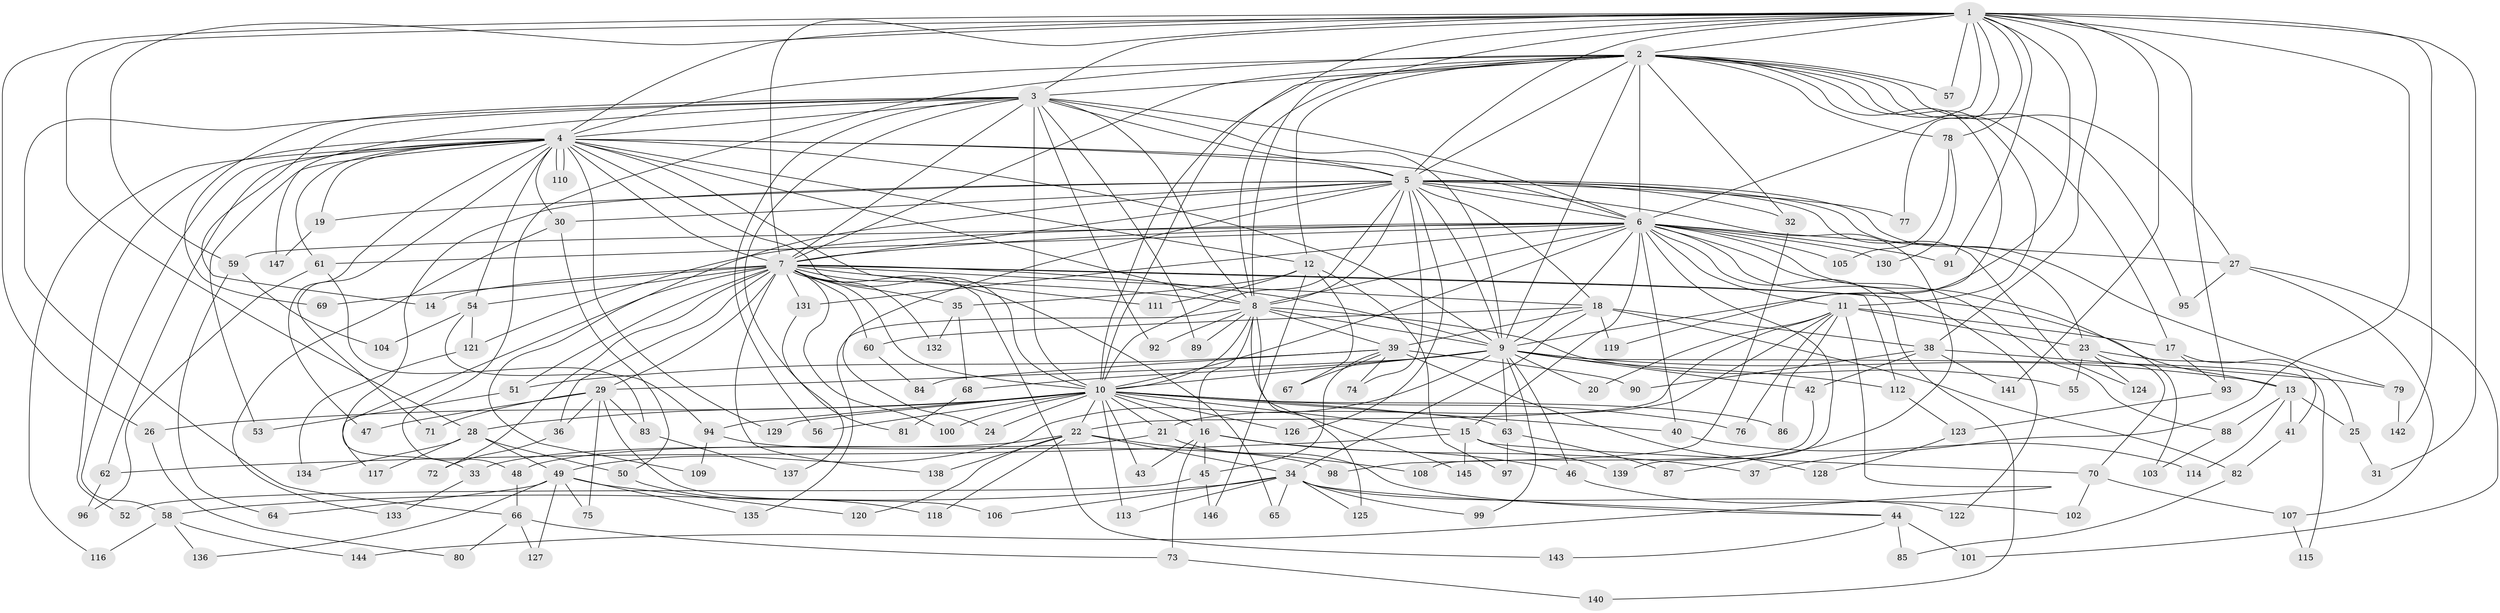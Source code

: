 // coarse degree distribution, {18: 0.017241379310344827, 40: 0.017241379310344827, 17: 0.017241379310344827, 16: 0.017241379310344827, 15: 0.017241379310344827, 20: 0.017241379310344827, 6: 0.06896551724137931, 2: 0.41379310344827586, 5: 0.06896551724137931, 7: 0.034482758620689655, 4: 0.05172413793103448, 13: 0.017241379310344827, 3: 0.1724137931034483, 8: 0.017241379310344827, 1: 0.05172413793103448}
// Generated by graph-tools (version 1.1) at 2025/17/03/04/25 18:17:32]
// undirected, 147 vertices, 319 edges
graph export_dot {
graph [start="1"]
  node [color=gray90,style=filled];
  1;
  2;
  3;
  4;
  5;
  6;
  7;
  8;
  9;
  10;
  11;
  12;
  13;
  14;
  15;
  16;
  17;
  18;
  19;
  20;
  21;
  22;
  23;
  24;
  25;
  26;
  27;
  28;
  29;
  30;
  31;
  32;
  33;
  34;
  35;
  36;
  37;
  38;
  39;
  40;
  41;
  42;
  43;
  44;
  45;
  46;
  47;
  48;
  49;
  50;
  51;
  52;
  53;
  54;
  55;
  56;
  57;
  58;
  59;
  60;
  61;
  62;
  63;
  64;
  65;
  66;
  67;
  68;
  69;
  70;
  71;
  72;
  73;
  74;
  75;
  76;
  77;
  78;
  79;
  80;
  81;
  82;
  83;
  84;
  85;
  86;
  87;
  88;
  89;
  90;
  91;
  92;
  93;
  94;
  95;
  96;
  97;
  98;
  99;
  100;
  101;
  102;
  103;
  104;
  105;
  106;
  107;
  108;
  109;
  110;
  111;
  112;
  113;
  114;
  115;
  116;
  117;
  118;
  119;
  120;
  121;
  122;
  123;
  124;
  125;
  126;
  127;
  128;
  129;
  130;
  131;
  132;
  133;
  134;
  135;
  136;
  137;
  138;
  139;
  140;
  141;
  142;
  143;
  144;
  145;
  146;
  147;
  1 -- 2;
  1 -- 3;
  1 -- 4;
  1 -- 5;
  1 -- 6;
  1 -- 7;
  1 -- 8;
  1 -- 9;
  1 -- 10;
  1 -- 26;
  1 -- 28;
  1 -- 31;
  1 -- 37;
  1 -- 38;
  1 -- 57;
  1 -- 59;
  1 -- 77;
  1 -- 78;
  1 -- 91;
  1 -- 93;
  1 -- 141;
  1 -- 142;
  2 -- 3;
  2 -- 4;
  2 -- 5;
  2 -- 6;
  2 -- 7;
  2 -- 8;
  2 -- 9;
  2 -- 10;
  2 -- 11;
  2 -- 12;
  2 -- 17;
  2 -- 27;
  2 -- 32;
  2 -- 48;
  2 -- 57;
  2 -- 78;
  2 -- 95;
  2 -- 119;
  3 -- 4;
  3 -- 5;
  3 -- 6;
  3 -- 7;
  3 -- 8;
  3 -- 9;
  3 -- 10;
  3 -- 14;
  3 -- 56;
  3 -- 66;
  3 -- 69;
  3 -- 81;
  3 -- 89;
  3 -- 92;
  3 -- 147;
  4 -- 5;
  4 -- 6;
  4 -- 7;
  4 -- 8;
  4 -- 9;
  4 -- 10;
  4 -- 12;
  4 -- 19;
  4 -- 30;
  4 -- 47;
  4 -- 52;
  4 -- 53;
  4 -- 54;
  4 -- 58;
  4 -- 61;
  4 -- 62;
  4 -- 71;
  4 -- 110;
  4 -- 110;
  4 -- 111;
  4 -- 116;
  4 -- 129;
  5 -- 6;
  5 -- 7;
  5 -- 8;
  5 -- 9;
  5 -- 10;
  5 -- 18;
  5 -- 19;
  5 -- 23;
  5 -- 24;
  5 -- 30;
  5 -- 32;
  5 -- 33;
  5 -- 74;
  5 -- 77;
  5 -- 79;
  5 -- 87;
  5 -- 109;
  5 -- 124;
  5 -- 126;
  6 -- 7;
  6 -- 8;
  6 -- 9;
  6 -- 10;
  6 -- 11;
  6 -- 15;
  6 -- 27;
  6 -- 40;
  6 -- 59;
  6 -- 61;
  6 -- 88;
  6 -- 91;
  6 -- 103;
  6 -- 105;
  6 -- 121;
  6 -- 122;
  6 -- 130;
  6 -- 131;
  6 -- 139;
  6 -- 140;
  7 -- 8;
  7 -- 9;
  7 -- 10;
  7 -- 13;
  7 -- 14;
  7 -- 18;
  7 -- 29;
  7 -- 35;
  7 -- 36;
  7 -- 51;
  7 -- 54;
  7 -- 60;
  7 -- 65;
  7 -- 69;
  7 -- 72;
  7 -- 100;
  7 -- 112;
  7 -- 117;
  7 -- 131;
  7 -- 132;
  7 -- 138;
  7 -- 143;
  8 -- 9;
  8 -- 10;
  8 -- 16;
  8 -- 39;
  8 -- 55;
  8 -- 89;
  8 -- 92;
  8 -- 125;
  8 -- 135;
  8 -- 145;
  9 -- 10;
  9 -- 13;
  9 -- 20;
  9 -- 29;
  9 -- 42;
  9 -- 46;
  9 -- 49;
  9 -- 63;
  9 -- 68;
  9 -- 99;
  9 -- 112;
  9 -- 115;
  10 -- 15;
  10 -- 16;
  10 -- 21;
  10 -- 22;
  10 -- 24;
  10 -- 26;
  10 -- 28;
  10 -- 40;
  10 -- 43;
  10 -- 56;
  10 -- 63;
  10 -- 76;
  10 -- 86;
  10 -- 94;
  10 -- 100;
  10 -- 113;
  10 -- 126;
  10 -- 129;
  11 -- 17;
  11 -- 20;
  11 -- 21;
  11 -- 22;
  11 -- 23;
  11 -- 76;
  11 -- 86;
  11 -- 144;
  12 -- 35;
  12 -- 67;
  12 -- 97;
  12 -- 111;
  12 -- 146;
  13 -- 25;
  13 -- 41;
  13 -- 88;
  13 -- 114;
  15 -- 62;
  15 -- 70;
  15 -- 139;
  15 -- 145;
  16 -- 37;
  16 -- 43;
  16 -- 45;
  16 -- 46;
  16 -- 73;
  17 -- 41;
  17 -- 93;
  18 -- 34;
  18 -- 38;
  18 -- 39;
  18 -- 60;
  18 -- 82;
  18 -- 119;
  19 -- 147;
  21 -- 44;
  21 -- 48;
  22 -- 33;
  22 -- 34;
  22 -- 108;
  22 -- 118;
  22 -- 120;
  22 -- 138;
  23 -- 25;
  23 -- 55;
  23 -- 70;
  23 -- 124;
  25 -- 31;
  26 -- 80;
  27 -- 95;
  27 -- 101;
  27 -- 107;
  28 -- 49;
  28 -- 50;
  28 -- 117;
  28 -- 134;
  29 -- 36;
  29 -- 47;
  29 -- 71;
  29 -- 75;
  29 -- 83;
  29 -- 106;
  30 -- 50;
  30 -- 133;
  32 -- 98;
  33 -- 133;
  34 -- 44;
  34 -- 58;
  34 -- 65;
  34 -- 99;
  34 -- 106;
  34 -- 113;
  34 -- 122;
  34 -- 125;
  35 -- 68;
  35 -- 132;
  36 -- 72;
  38 -- 42;
  38 -- 79;
  38 -- 90;
  38 -- 141;
  39 -- 45;
  39 -- 51;
  39 -- 67;
  39 -- 74;
  39 -- 84;
  39 -- 90;
  39 -- 128;
  40 -- 114;
  41 -- 82;
  42 -- 108;
  44 -- 85;
  44 -- 101;
  44 -- 143;
  45 -- 52;
  45 -- 146;
  46 -- 102;
  48 -- 66;
  49 -- 64;
  49 -- 75;
  49 -- 120;
  49 -- 127;
  49 -- 135;
  49 -- 136;
  50 -- 118;
  51 -- 53;
  54 -- 94;
  54 -- 104;
  54 -- 121;
  58 -- 116;
  58 -- 136;
  58 -- 144;
  59 -- 64;
  59 -- 104;
  60 -- 84;
  61 -- 83;
  61 -- 96;
  62 -- 96;
  63 -- 87;
  63 -- 97;
  66 -- 73;
  66 -- 80;
  66 -- 127;
  68 -- 81;
  70 -- 102;
  70 -- 107;
  73 -- 140;
  78 -- 105;
  78 -- 130;
  79 -- 142;
  82 -- 85;
  83 -- 137;
  88 -- 103;
  93 -- 123;
  94 -- 98;
  94 -- 109;
  107 -- 115;
  112 -- 123;
  121 -- 134;
  123 -- 128;
  131 -- 137;
}
